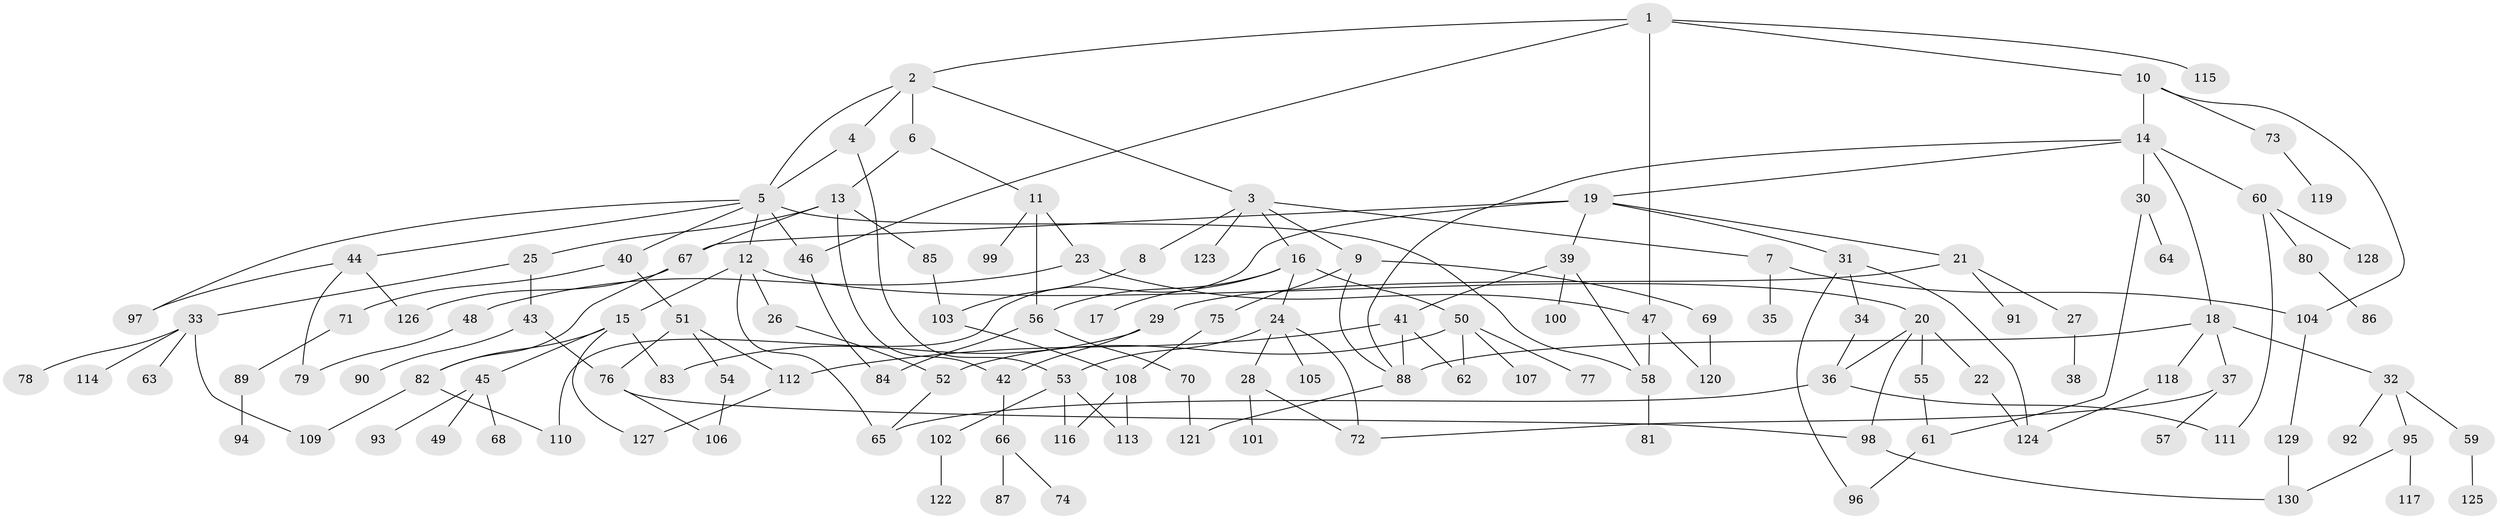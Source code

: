 // coarse degree distribution, {7: 0.03296703296703297, 9: 0.01098901098901099, 3: 0.1978021978021978, 6: 0.054945054945054944, 2: 0.23076923076923078, 4: 0.10989010989010989, 5: 0.08791208791208792, 8: 0.01098901098901099, 1: 0.26373626373626374}
// Generated by graph-tools (version 1.1) at 2025/51/02/27/25 19:51:41]
// undirected, 130 vertices, 175 edges
graph export_dot {
graph [start="1"]
  node [color=gray90,style=filled];
  1;
  2;
  3;
  4;
  5;
  6;
  7;
  8;
  9;
  10;
  11;
  12;
  13;
  14;
  15;
  16;
  17;
  18;
  19;
  20;
  21;
  22;
  23;
  24;
  25;
  26;
  27;
  28;
  29;
  30;
  31;
  32;
  33;
  34;
  35;
  36;
  37;
  38;
  39;
  40;
  41;
  42;
  43;
  44;
  45;
  46;
  47;
  48;
  49;
  50;
  51;
  52;
  53;
  54;
  55;
  56;
  57;
  58;
  59;
  60;
  61;
  62;
  63;
  64;
  65;
  66;
  67;
  68;
  69;
  70;
  71;
  72;
  73;
  74;
  75;
  76;
  77;
  78;
  79;
  80;
  81;
  82;
  83;
  84;
  85;
  86;
  87;
  88;
  89;
  90;
  91;
  92;
  93;
  94;
  95;
  96;
  97;
  98;
  99;
  100;
  101;
  102;
  103;
  104;
  105;
  106;
  107;
  108;
  109;
  110;
  111;
  112;
  113;
  114;
  115;
  116;
  117;
  118;
  119;
  120;
  121;
  122;
  123;
  124;
  125;
  126;
  127;
  128;
  129;
  130;
  1 -- 2;
  1 -- 10;
  1 -- 115;
  1 -- 47;
  1 -- 46;
  2 -- 3;
  2 -- 4;
  2 -- 6;
  2 -- 5;
  3 -- 7;
  3 -- 8;
  3 -- 9;
  3 -- 16;
  3 -- 123;
  4 -- 5;
  4 -- 53;
  5 -- 12;
  5 -- 40;
  5 -- 44;
  5 -- 46;
  5 -- 58;
  5 -- 97;
  6 -- 11;
  6 -- 13;
  7 -- 35;
  7 -- 104;
  8 -- 103;
  9 -- 69;
  9 -- 75;
  9 -- 88;
  10 -- 14;
  10 -- 73;
  10 -- 104;
  11 -- 23;
  11 -- 99;
  11 -- 56;
  12 -- 15;
  12 -- 20;
  12 -- 26;
  12 -- 65;
  13 -- 25;
  13 -- 85;
  13 -- 67;
  13 -- 42;
  14 -- 18;
  14 -- 19;
  14 -- 30;
  14 -- 60;
  14 -- 88;
  15 -- 45;
  15 -- 83;
  15 -- 127;
  15 -- 82;
  16 -- 17;
  16 -- 24;
  16 -- 50;
  16 -- 56;
  18 -- 32;
  18 -- 37;
  18 -- 118;
  18 -- 88;
  19 -- 21;
  19 -- 31;
  19 -- 39;
  19 -- 67;
  19 -- 110;
  20 -- 22;
  20 -- 55;
  20 -- 98;
  20 -- 36;
  21 -- 27;
  21 -- 29;
  21 -- 91;
  22 -- 124;
  23 -- 47;
  23 -- 48;
  24 -- 28;
  24 -- 105;
  24 -- 72;
  24 -- 53;
  25 -- 33;
  25 -- 43;
  26 -- 52;
  27 -- 38;
  28 -- 72;
  28 -- 101;
  29 -- 42;
  29 -- 83;
  30 -- 61;
  30 -- 64;
  31 -- 34;
  31 -- 124;
  31 -- 96;
  32 -- 59;
  32 -- 92;
  32 -- 95;
  33 -- 63;
  33 -- 78;
  33 -- 109;
  33 -- 114;
  34 -- 36;
  36 -- 111;
  36 -- 65;
  37 -- 57;
  37 -- 72;
  39 -- 41;
  39 -- 100;
  39 -- 58;
  40 -- 51;
  40 -- 71;
  41 -- 62;
  41 -- 112;
  41 -- 88;
  42 -- 66;
  43 -- 90;
  43 -- 76;
  44 -- 79;
  44 -- 97;
  44 -- 126;
  45 -- 49;
  45 -- 68;
  45 -- 93;
  46 -- 84;
  47 -- 58;
  47 -- 120;
  48 -- 79;
  50 -- 52;
  50 -- 77;
  50 -- 107;
  50 -- 62;
  51 -- 54;
  51 -- 76;
  51 -- 112;
  52 -- 65;
  53 -- 102;
  53 -- 116;
  53 -- 113;
  54 -- 106;
  55 -- 61;
  56 -- 70;
  56 -- 84;
  58 -- 81;
  59 -- 125;
  60 -- 80;
  60 -- 128;
  60 -- 111;
  61 -- 96;
  66 -- 74;
  66 -- 87;
  67 -- 82;
  67 -- 126;
  69 -- 120;
  70 -- 121;
  71 -- 89;
  73 -- 119;
  75 -- 108;
  76 -- 106;
  76 -- 98;
  80 -- 86;
  82 -- 110;
  82 -- 109;
  85 -- 103;
  88 -- 121;
  89 -- 94;
  95 -- 117;
  95 -- 130;
  98 -- 130;
  102 -- 122;
  103 -- 108;
  104 -- 129;
  108 -- 113;
  108 -- 116;
  112 -- 127;
  118 -- 124;
  129 -- 130;
}
